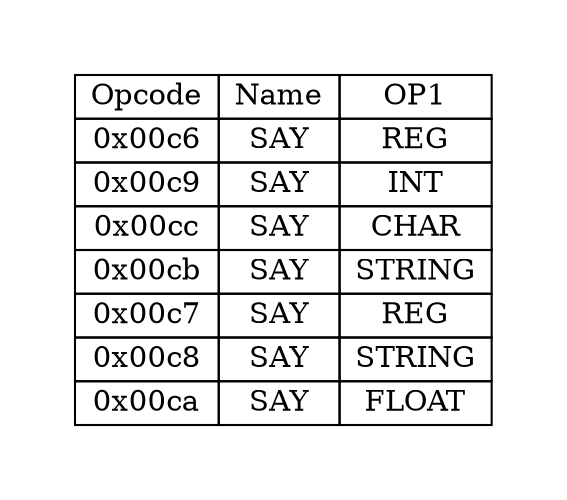 digraph{
graph [pad="0.5", nodesep="0.5", ranksep="2" ]
node[shape=plain]
Foo [label=<
<table border="0" cellborder="1" cellspacing="0">
<tr><td> Opcode </td> <td> Name </td> <td> OP1 </td> </tr>
<tr><td> 0x00c6 </td><td> SAY </td><td> REG </td> </tr>
<tr><td> 0x00c9 </td><td> SAY </td><td> INT </td> </tr>
<tr><td> 0x00cc </td><td> SAY </td><td> CHAR </td> </tr>
<tr><td> 0x00cb </td><td> SAY </td><td> STRING </td> </tr>
<tr><td> 0x00c7 </td><td> SAY </td><td> REG </td> </tr>
<tr><td> 0x00c8 </td><td> SAY </td><td> STRING </td> </tr>
<tr><td> 0x00ca </td><td> SAY </td><td> FLOAT </td> </tr>
</table>>];
}
